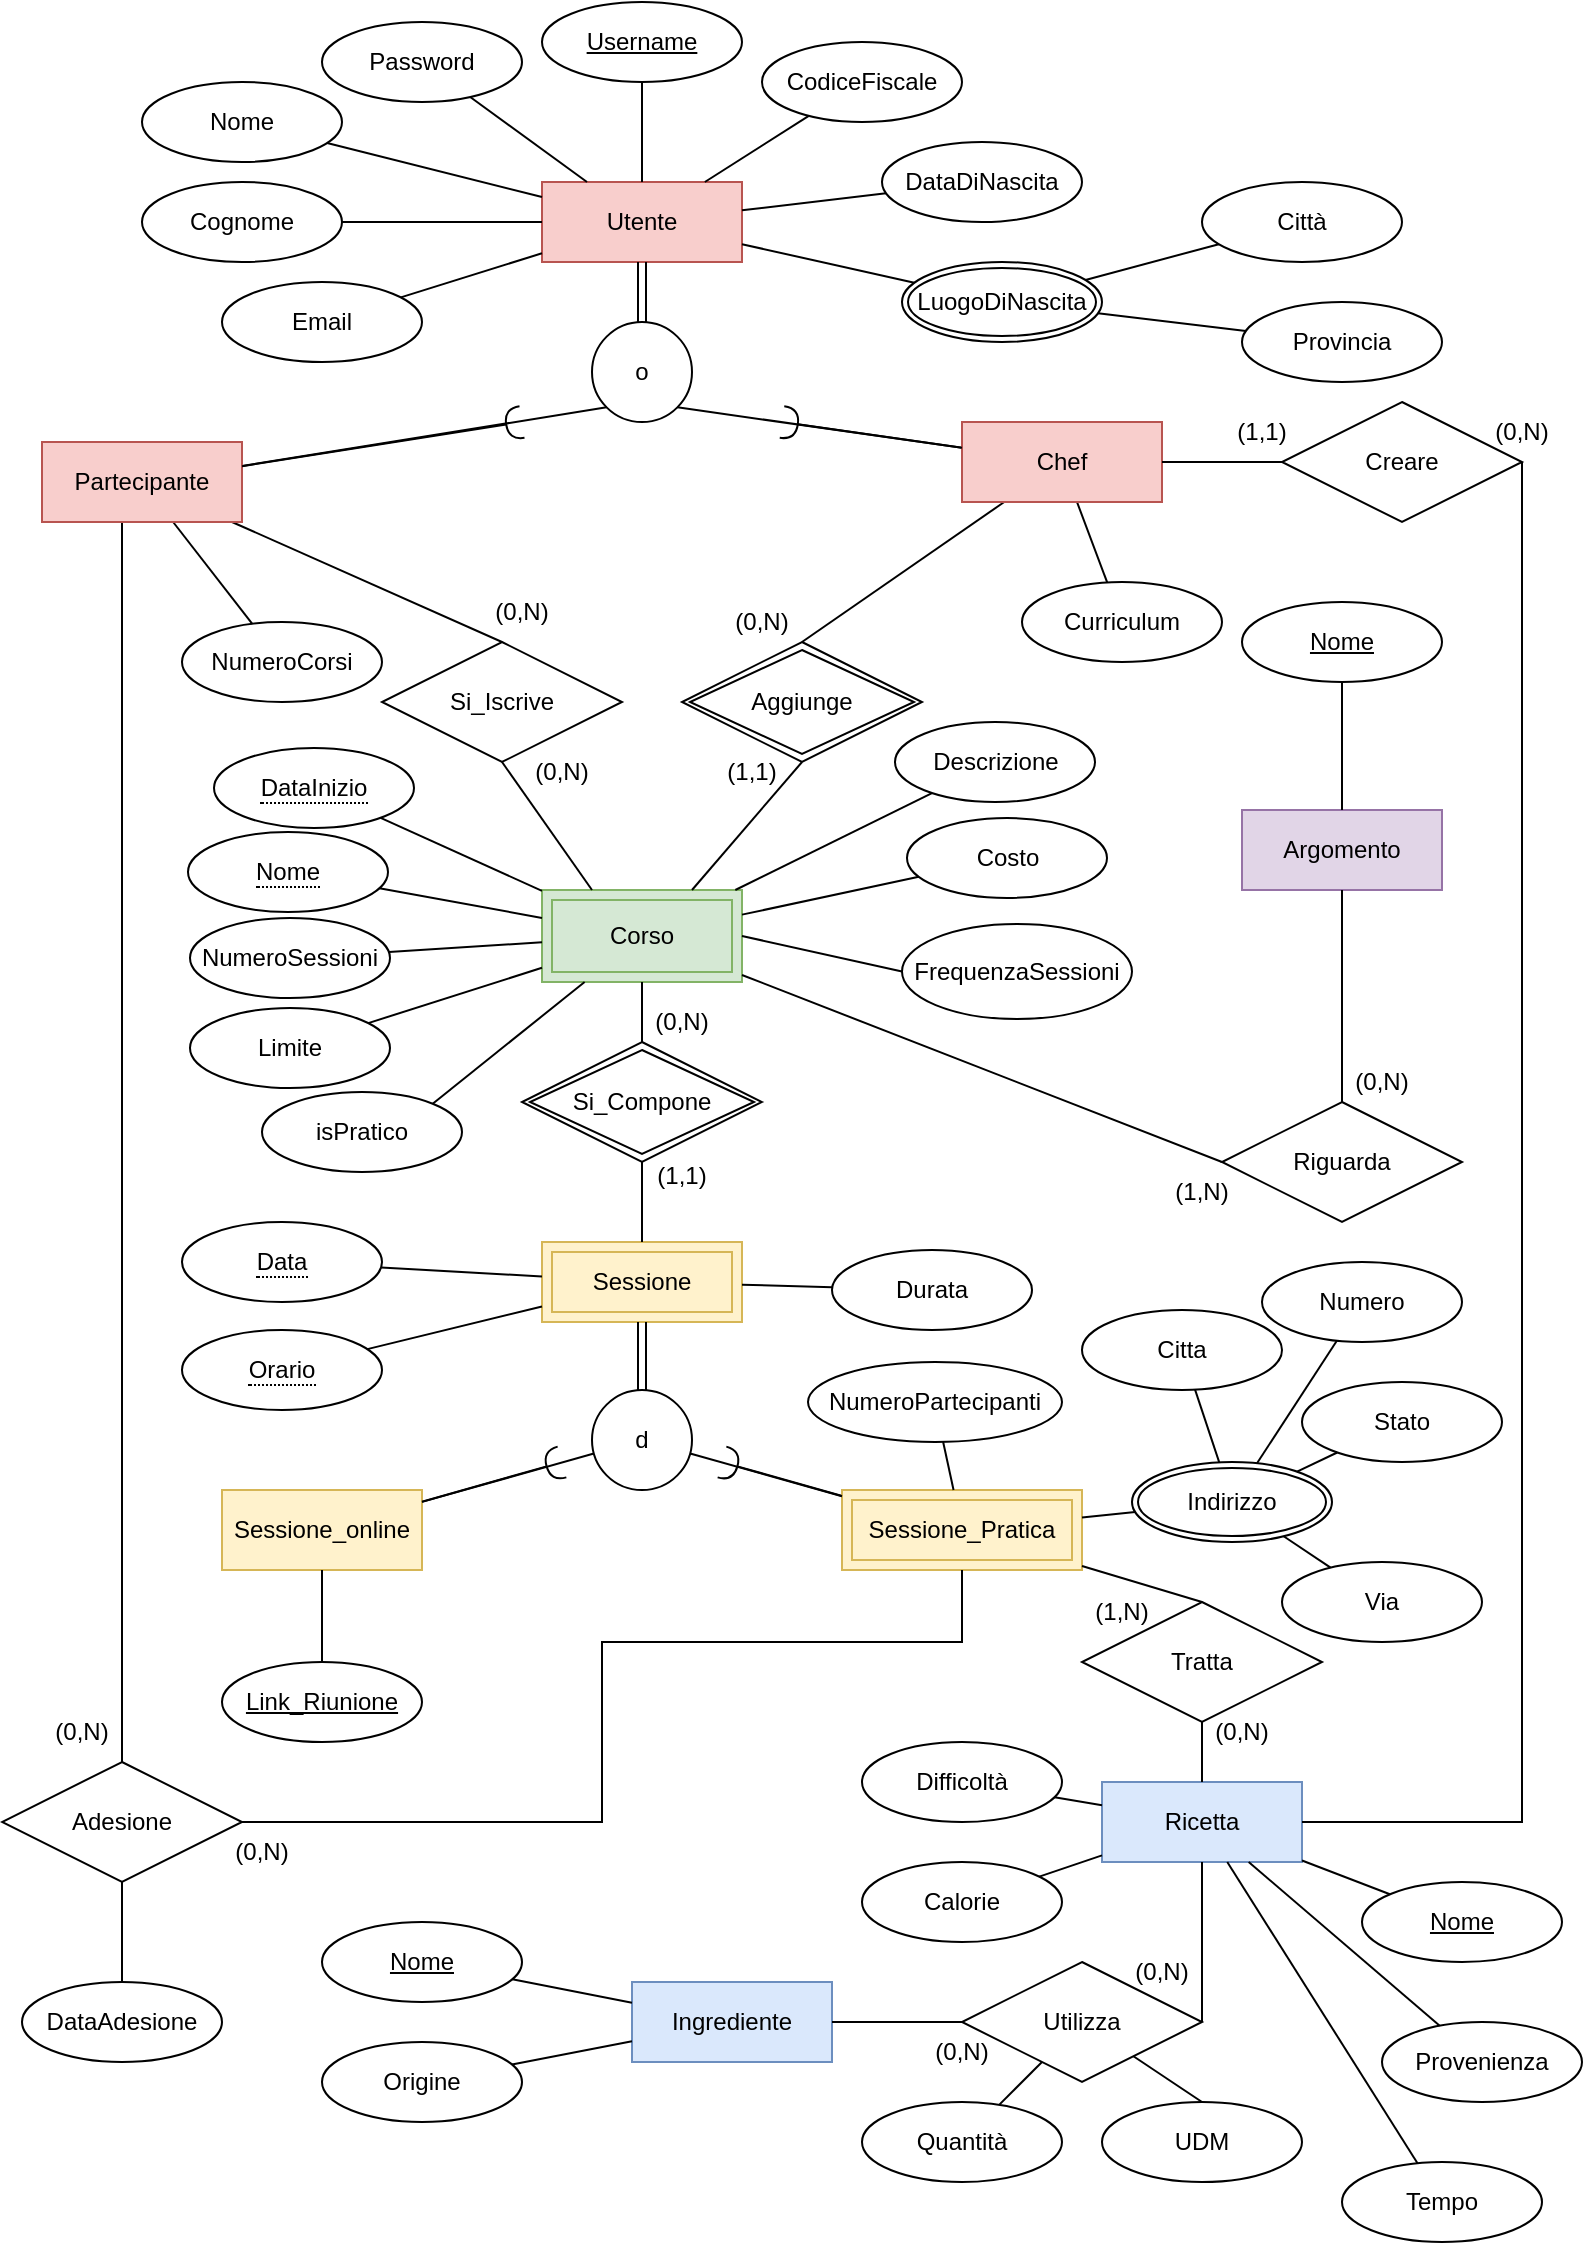 <mxfile version="26.2.15">
  <diagram name="Pagina-1" id="47h8ERNk4rjeNNSiUQYY">
    <mxGraphModel dx="1426" dy="841" grid="0" gridSize="10" guides="1" tooltips="1" connect="1" arrows="1" fold="1" page="1" pageScale="1" pageWidth="827" pageHeight="1169" math="0" shadow="0">
      <root>
        <mxCell id="0" />
        <mxCell id="1" parent="0" />
        <mxCell id="teANy-LBkcQGO_RU1gS4-1" value="Utente" style="whiteSpace=wrap;html=1;align=center;fillColor=#f8cecc;strokeColor=#b85450;" parent="1" vertex="1">
          <mxGeometry x="300" y="110" width="100" height="40" as="geometry" />
        </mxCell>
        <mxCell id="teANy-LBkcQGO_RU1gS4-3" value="Argomento" style="whiteSpace=wrap;html=1;align=center;fillColor=#e1d5e7;strokeColor=#9673a6;" parent="1" vertex="1">
          <mxGeometry x="650" y="424" width="100" height="40" as="geometry" />
        </mxCell>
        <mxCell id="teANy-LBkcQGO_RU1gS4-4" value="Nome" style="ellipse;whiteSpace=wrap;html=1;align=center;" parent="1" vertex="1">
          <mxGeometry x="100" y="60" width="100" height="40" as="geometry" />
        </mxCell>
        <mxCell id="teANy-LBkcQGO_RU1gS4-5" value="Cognome" style="ellipse;whiteSpace=wrap;html=1;align=center;" parent="1" vertex="1">
          <mxGeometry x="100" y="110" width="100" height="40" as="geometry" />
        </mxCell>
        <mxCell id="teANy-LBkcQGO_RU1gS4-8" value="Email" style="ellipse;whiteSpace=wrap;html=1;align=center;" parent="1" vertex="1">
          <mxGeometry x="140" y="160" width="100" height="40" as="geometry" />
        </mxCell>
        <mxCell id="teANy-LBkcQGO_RU1gS4-9" value="Password" style="ellipse;whiteSpace=wrap;html=1;align=center;" parent="1" vertex="1">
          <mxGeometry x="190" y="30" width="100" height="40" as="geometry" />
        </mxCell>
        <mxCell id="teANy-LBkcQGO_RU1gS4-11" value="" style="endArrow=none;html=1;rounded=0;" parent="1" source="teANy-LBkcQGO_RU1gS4-1" target="teANy-LBkcQGO_RU1gS4-9" edge="1">
          <mxGeometry relative="1" as="geometry">
            <mxPoint x="440" y="200" as="sourcePoint" />
            <mxPoint x="600" y="200" as="targetPoint" />
          </mxGeometry>
        </mxCell>
        <mxCell id="teANy-LBkcQGO_RU1gS4-12" value="" style="endArrow=none;html=1;rounded=0;" parent="1" source="teANy-LBkcQGO_RU1gS4-1" target="c11Dhqi7pwdav2Fy8amf-1" edge="1">
          <mxGeometry relative="1" as="geometry">
            <mxPoint x="510" y="160" as="sourcePoint" />
            <mxPoint x="435.904" y="67.524" as="targetPoint" />
          </mxGeometry>
        </mxCell>
        <mxCell id="teANy-LBkcQGO_RU1gS4-13" value="" style="endArrow=none;html=1;rounded=0;" parent="1" source="teANy-LBkcQGO_RU1gS4-1" target="teANy-LBkcQGO_RU1gS4-8" edge="1">
          <mxGeometry relative="1" as="geometry">
            <mxPoint x="500" y="250" as="sourcePoint" />
            <mxPoint x="660" y="250" as="targetPoint" />
          </mxGeometry>
        </mxCell>
        <mxCell id="teANy-LBkcQGO_RU1gS4-14" value="" style="endArrow=none;html=1;rounded=0;" parent="1" source="teANy-LBkcQGO_RU1gS4-4" target="teANy-LBkcQGO_RU1gS4-1" edge="1">
          <mxGeometry relative="1" as="geometry">
            <mxPoint x="360" y="200" as="sourcePoint" />
            <mxPoint x="520" y="200" as="targetPoint" />
          </mxGeometry>
        </mxCell>
        <mxCell id="teANy-LBkcQGO_RU1gS4-15" value="" style="endArrow=none;html=1;rounded=0;" parent="1" source="teANy-LBkcQGO_RU1gS4-5" target="teANy-LBkcQGO_RU1gS4-1" edge="1">
          <mxGeometry relative="1" as="geometry">
            <mxPoint x="300" y="200" as="sourcePoint" />
            <mxPoint x="460" y="200" as="targetPoint" />
          </mxGeometry>
        </mxCell>
        <mxCell id="teANy-LBkcQGO_RU1gS4-16" value="" style="endArrow=none;html=1;rounded=0;" parent="1" source="vfVHeJbnowlgTLXQ370m-6" target="teANy-LBkcQGO_RU1gS4-1" edge="1">
          <mxGeometry relative="1" as="geometry">
            <mxPoint x="480.447" y="122.668" as="sourcePoint" />
            <mxPoint x="520" y="210" as="targetPoint" />
          </mxGeometry>
        </mxCell>
        <mxCell id="teANy-LBkcQGO_RU1gS4-19" value="NumeroSessioni" style="ellipse;whiteSpace=wrap;html=1;align=center;" parent="1" vertex="1">
          <mxGeometry x="124" y="478" width="100" height="40" as="geometry" />
        </mxCell>
        <mxCell id="teANy-LBkcQGO_RU1gS4-20" value="Limite" style="ellipse;whiteSpace=wrap;html=1;align=center;" parent="1" vertex="1">
          <mxGeometry x="124" y="523" width="100" height="40" as="geometry" />
        </mxCell>
        <mxCell id="teANy-LBkcQGO_RU1gS4-21" value="Descrizione" style="ellipse;whiteSpace=wrap;html=1;align=center;" parent="1" vertex="1">
          <mxGeometry x="476.5" y="380" width="100" height="40" as="geometry" />
        </mxCell>
        <mxCell id="teANy-LBkcQGO_RU1gS4-22" value="NumeroCorsi" style="ellipse;whiteSpace=wrap;html=1;align=center;" parent="1" vertex="1">
          <mxGeometry x="120" y="330" width="100" height="40" as="geometry" />
        </mxCell>
        <mxCell id="teANy-LBkcQGO_RU1gS4-23" value="Costo" style="ellipse;whiteSpace=wrap;html=1;align=center;" parent="1" vertex="1">
          <mxGeometry x="482.5" y="428" width="100" height="40" as="geometry" />
        </mxCell>
        <mxCell id="teANy-LBkcQGO_RU1gS4-24" value="Corso" style="shape=ext;margin=3;double=1;whiteSpace=wrap;html=1;align=center;fillColor=#d5e8d4;strokeColor=#82b366;" parent="1" vertex="1">
          <mxGeometry x="300" y="464" width="100" height="46" as="geometry" />
        </mxCell>
        <mxCell id="teANy-LBkcQGO_RU1gS4-25" value="" style="endArrow=none;html=1;rounded=0;" parent="1" source="vfVHeJbnowlgTLXQ370m-21" target="teANy-LBkcQGO_RU1gS4-24" edge="1">
          <mxGeometry relative="1" as="geometry">
            <mxPoint x="208.89" y="474.191" as="sourcePoint" />
            <mxPoint x="830" y="250" as="targetPoint" />
          </mxGeometry>
        </mxCell>
        <mxCell id="teANy-LBkcQGO_RU1gS4-26" value="" style="endArrow=none;html=1;rounded=0;" parent="1" source="teANy-LBkcQGO_RU1gS4-24" target="teANy-LBkcQGO_RU1gS4-23" edge="1">
          <mxGeometry relative="1" as="geometry">
            <mxPoint x="660" y="230" as="sourcePoint" />
            <mxPoint x="820" y="230" as="targetPoint" />
          </mxGeometry>
        </mxCell>
        <mxCell id="teANy-LBkcQGO_RU1gS4-27" value="" style="endArrow=none;html=1;rounded=0;" parent="1" source="teANy-LBkcQGO_RU1gS4-24" target="teANy-LBkcQGO_RU1gS4-21" edge="1">
          <mxGeometry relative="1" as="geometry">
            <mxPoint x="710" y="250" as="sourcePoint" />
            <mxPoint x="870" y="250" as="targetPoint" />
          </mxGeometry>
        </mxCell>
        <mxCell id="teANy-LBkcQGO_RU1gS4-28" value="" style="endArrow=none;html=1;rounded=0;" parent="1" source="teANy-LBkcQGO_RU1gS4-24" target="teANy-LBkcQGO_RU1gS4-20" edge="1">
          <mxGeometry relative="1" as="geometry">
            <mxPoint x="700" y="240" as="sourcePoint" />
            <mxPoint x="860" y="240" as="targetPoint" />
          </mxGeometry>
        </mxCell>
        <mxCell id="teANy-LBkcQGO_RU1gS4-29" value="" style="endArrow=none;html=1;rounded=0;" parent="1" source="vfVHeJbnowlgTLXQ370m-22" target="teANy-LBkcQGO_RU1gS4-24" edge="1">
          <mxGeometry relative="1" as="geometry">
            <mxPoint x="224.561" y="434.453" as="sourcePoint" />
            <mxPoint x="750" y="140" as="targetPoint" />
          </mxGeometry>
        </mxCell>
        <mxCell id="teANy-LBkcQGO_RU1gS4-30" value="" style="endArrow=none;html=1;rounded=0;" parent="1" source="teANy-LBkcQGO_RU1gS4-19" target="teANy-LBkcQGO_RU1gS4-24" edge="1">
          <mxGeometry relative="1" as="geometry">
            <mxPoint x="650" y="190" as="sourcePoint" />
            <mxPoint x="810" y="190" as="targetPoint" />
          </mxGeometry>
        </mxCell>
        <mxCell id="teANy-LBkcQGO_RU1gS4-31" value="Nome" style="ellipse;whiteSpace=wrap;html=1;align=center;fontStyle=4;" parent="1" vertex="1">
          <mxGeometry x="650" y="320" width="100" height="40" as="geometry" />
        </mxCell>
        <mxCell id="teANy-LBkcQGO_RU1gS4-32" value="" style="endArrow=none;html=1;rounded=0;" parent="1" source="teANy-LBkcQGO_RU1gS4-31" target="teANy-LBkcQGO_RU1gS4-3" edge="1">
          <mxGeometry relative="1" as="geometry">
            <mxPoint x="555" y="400" as="sourcePoint" />
            <mxPoint x="715" y="400" as="targetPoint" />
          </mxGeometry>
        </mxCell>
        <mxCell id="teANy-LBkcQGO_RU1gS4-34" value="" style="endArrow=none;html=1;rounded=0;" parent="1" source="DkH-adG97EPDmuQ6V7x3-39" target="teANy-LBkcQGO_RU1gS4-22" edge="1">
          <mxGeometry relative="1" as="geometry">
            <mxPoint x="110" y="290" as="sourcePoint" />
            <mxPoint x="540" y="230" as="targetPoint" />
          </mxGeometry>
        </mxCell>
        <mxCell id="teANy-LBkcQGO_RU1gS4-36" value="Curriculum" style="ellipse;whiteSpace=wrap;html=1;align=center;" parent="1" vertex="1">
          <mxGeometry x="540" y="310" width="100" height="40" as="geometry" />
        </mxCell>
        <mxCell id="teANy-LBkcQGO_RU1gS4-37" value="" style="endArrow=none;html=1;rounded=0;" parent="1" source="DkH-adG97EPDmuQ6V7x3-40" target="teANy-LBkcQGO_RU1gS4-36" edge="1">
          <mxGeometry relative="1" as="geometry">
            <mxPoint x="460" y="210" as="sourcePoint" />
            <mxPoint x="620" y="210" as="targetPoint" />
          </mxGeometry>
        </mxCell>
        <mxCell id="teANy-LBkcQGO_RU1gS4-38" value="Sessione" style="shape=ext;margin=3;double=1;whiteSpace=wrap;html=1;align=center;fillColor=#fff2cc;strokeColor=#d6b656;" parent="1" vertex="1">
          <mxGeometry x="300" y="640" width="100" height="40" as="geometry" />
        </mxCell>
        <mxCell id="teANy-LBkcQGO_RU1gS4-41" value="Durata" style="ellipse;whiteSpace=wrap;html=1;align=center;" parent="1" vertex="1">
          <mxGeometry x="445" y="644" width="100" height="40" as="geometry" />
        </mxCell>
        <mxCell id="teANy-LBkcQGO_RU1gS4-42" value="" style="endArrow=none;html=1;rounded=0;" parent="1" source="teANy-LBkcQGO_RU1gS4-38" target="vfVHeJbnowlgTLXQ370m-38" edge="1">
          <mxGeometry relative="1" as="geometry">
            <mxPoint x="540" y="590" as="sourcePoint" />
            <mxPoint x="188.411" y="697.196" as="targetPoint" />
          </mxGeometry>
        </mxCell>
        <mxCell id="teANy-LBkcQGO_RU1gS4-43" value="" style="endArrow=none;html=1;rounded=0;" parent="1" source="teANy-LBkcQGO_RU1gS4-38" target="teANy-LBkcQGO_RU1gS4-41" edge="1">
          <mxGeometry relative="1" as="geometry">
            <mxPoint x="550" y="580" as="sourcePoint" />
            <mxPoint x="710" y="580" as="targetPoint" />
          </mxGeometry>
        </mxCell>
        <mxCell id="teANy-LBkcQGO_RU1gS4-44" value="" style="endArrow=none;html=1;rounded=0;" parent="1" source="teANy-LBkcQGO_RU1gS4-38" target="vfVHeJbnowlgTLXQ370m-37" edge="1">
          <mxGeometry relative="1" as="geometry">
            <mxPoint x="370" y="840" as="sourcePoint" />
            <mxPoint x="220" y="650" as="targetPoint" />
          </mxGeometry>
        </mxCell>
        <mxCell id="teANy-LBkcQGO_RU1gS4-45" value="Sessione_online" style="whiteSpace=wrap;html=1;align=center;fillColor=#fff2cc;strokeColor=#d6b656;" parent="1" vertex="1">
          <mxGeometry x="140" y="764" width="100" height="40" as="geometry" />
        </mxCell>
        <mxCell id="teANy-LBkcQGO_RU1gS4-46" value="Link_Riunione" style="ellipse;whiteSpace=wrap;html=1;align=center;fontStyle=4;" parent="1" vertex="1">
          <mxGeometry x="140" y="850" width="100" height="40" as="geometry" />
        </mxCell>
        <mxCell id="teANy-LBkcQGO_RU1gS4-47" value="" style="endArrow=none;html=1;rounded=0;" parent="1" source="teANy-LBkcQGO_RU1gS4-45" target="teANy-LBkcQGO_RU1gS4-46" edge="1">
          <mxGeometry relative="1" as="geometry">
            <mxPoint x="370" y="860" as="sourcePoint" />
            <mxPoint x="530" y="860" as="targetPoint" />
          </mxGeometry>
        </mxCell>
        <mxCell id="teANy-LBkcQGO_RU1gS4-48" value="Sessione_Pratica" style="shape=ext;margin=3;double=1;whiteSpace=wrap;html=1;align=center;fillColor=#fff2cc;strokeColor=#d6b656;" parent="1" vertex="1">
          <mxGeometry x="450" y="764" width="120" height="40" as="geometry" />
        </mxCell>
        <mxCell id="teANy-LBkcQGO_RU1gS4-51" value="" style="endArrow=none;html=1;rounded=0;" parent="1" source="vfVHeJbnowlgTLXQ370m-11" target="teANy-LBkcQGO_RU1gS4-48" edge="1">
          <mxGeometry relative="1" as="geometry">
            <mxPoint x="583.709" y="737.012" as="sourcePoint" />
            <mxPoint x="660" y="964" as="targetPoint" />
          </mxGeometry>
        </mxCell>
        <mxCell id="teANy-LBkcQGO_RU1gS4-52" value="" style="endArrow=none;html=1;rounded=0;" parent="1" source="teANy-LBkcQGO_RU1gS4-48" target="vfVHeJbnowlgTLXQ370m-44" edge="1">
          <mxGeometry relative="1" as="geometry">
            <mxPoint x="550" y="954" as="sourcePoint" />
            <mxPoint x="631.027" y="774.033" as="targetPoint" />
          </mxGeometry>
        </mxCell>
        <mxCell id="teANy-LBkcQGO_RU1gS4-53" value="Ricetta" style="whiteSpace=wrap;html=1;align=center;fillColor=#dae8fc;strokeColor=#6c8ebf;" parent="1" vertex="1">
          <mxGeometry x="580" y="910" width="100" height="40" as="geometry" />
        </mxCell>
        <mxCell id="teANy-LBkcQGO_RU1gS4-54" value="Provenienza" style="ellipse;whiteSpace=wrap;html=1;align=center;" parent="1" vertex="1">
          <mxGeometry x="720" y="1030" width="100" height="40" as="geometry" />
        </mxCell>
        <mxCell id="teANy-LBkcQGO_RU1gS4-55" value="Nome" style="ellipse;whiteSpace=wrap;html=1;align=center;fontStyle=4;" parent="1" vertex="1">
          <mxGeometry x="710" y="960" width="100" height="40" as="geometry" />
        </mxCell>
        <mxCell id="teANy-LBkcQGO_RU1gS4-56" value="Tempo" style="ellipse;whiteSpace=wrap;html=1;align=center;" parent="1" vertex="1">
          <mxGeometry x="700" y="1100" width="100" height="40" as="geometry" />
        </mxCell>
        <mxCell id="teANy-LBkcQGO_RU1gS4-57" value="Calorie" style="ellipse;whiteSpace=wrap;html=1;align=center;" parent="1" vertex="1">
          <mxGeometry x="460" y="950" width="100" height="40" as="geometry" />
        </mxCell>
        <mxCell id="teANy-LBkcQGO_RU1gS4-58" value="Difficoltà" style="ellipse;whiteSpace=wrap;html=1;align=center;" parent="1" vertex="1">
          <mxGeometry x="460" y="890" width="100" height="40" as="geometry" />
        </mxCell>
        <mxCell id="teANy-LBkcQGO_RU1gS4-59" value="" style="endArrow=none;html=1;rounded=0;" parent="1" source="teANy-LBkcQGO_RU1gS4-58" target="teANy-LBkcQGO_RU1gS4-53" edge="1">
          <mxGeometry relative="1" as="geometry">
            <mxPoint x="540" y="880" as="sourcePoint" />
            <mxPoint x="700" y="880" as="targetPoint" />
          </mxGeometry>
        </mxCell>
        <mxCell id="teANy-LBkcQGO_RU1gS4-60" value="" style="endArrow=none;html=1;rounded=0;" parent="1" source="teANy-LBkcQGO_RU1gS4-57" target="teANy-LBkcQGO_RU1gS4-53" edge="1">
          <mxGeometry relative="1" as="geometry">
            <mxPoint x="460" y="1030" as="sourcePoint" />
            <mxPoint x="620" y="1030" as="targetPoint" />
          </mxGeometry>
        </mxCell>
        <mxCell id="teANy-LBkcQGO_RU1gS4-61" value="" style="endArrow=none;html=1;rounded=0;" parent="1" source="teANy-LBkcQGO_RU1gS4-53" target="teANy-LBkcQGO_RU1gS4-56" edge="1">
          <mxGeometry relative="1" as="geometry">
            <mxPoint x="620" y="1060" as="sourcePoint" />
            <mxPoint x="780" y="1060" as="targetPoint" />
          </mxGeometry>
        </mxCell>
        <mxCell id="teANy-LBkcQGO_RU1gS4-62" value="" style="endArrow=none;html=1;rounded=0;" parent="1" source="teANy-LBkcQGO_RU1gS4-53" target="teANy-LBkcQGO_RU1gS4-55" edge="1">
          <mxGeometry relative="1" as="geometry">
            <mxPoint x="650" y="850" as="sourcePoint" />
            <mxPoint x="810" y="850" as="targetPoint" />
          </mxGeometry>
        </mxCell>
        <mxCell id="teANy-LBkcQGO_RU1gS4-63" value="" style="endArrow=none;html=1;rounded=0;" parent="1" source="teANy-LBkcQGO_RU1gS4-53" target="teANy-LBkcQGO_RU1gS4-54" edge="1">
          <mxGeometry relative="1" as="geometry">
            <mxPoint x="680" y="850" as="sourcePoint" />
            <mxPoint x="840" y="850" as="targetPoint" />
          </mxGeometry>
        </mxCell>
        <mxCell id="teANy-LBkcQGO_RU1gS4-64" value="Ingrediente" style="whiteSpace=wrap;html=1;align=center;fillColor=#dae8fc;strokeColor=#6c8ebf;" parent="1" vertex="1">
          <mxGeometry x="345" y="1010" width="100" height="40" as="geometry" />
        </mxCell>
        <mxCell id="teANy-LBkcQGO_RU1gS4-65" value="&lt;u&gt;Nome&lt;/u&gt;" style="ellipse;whiteSpace=wrap;html=1;align=center;" parent="1" vertex="1">
          <mxGeometry x="190" y="980" width="100" height="40" as="geometry" />
        </mxCell>
        <mxCell id="teANy-LBkcQGO_RU1gS4-66" value="Origine" style="ellipse;whiteSpace=wrap;html=1;align=center;" parent="1" vertex="1">
          <mxGeometry x="190" y="1040" width="100" height="40" as="geometry" />
        </mxCell>
        <mxCell id="teANy-LBkcQGO_RU1gS4-67" value="" style="endArrow=none;html=1;rounded=0;" parent="1" source="teANy-LBkcQGO_RU1gS4-65" target="teANy-LBkcQGO_RU1gS4-64" edge="1">
          <mxGeometry relative="1" as="geometry">
            <mxPoint x="440" y="1170" as="sourcePoint" />
            <mxPoint x="600" y="1170" as="targetPoint" />
          </mxGeometry>
        </mxCell>
        <mxCell id="teANy-LBkcQGO_RU1gS4-68" value="" style="endArrow=none;html=1;rounded=0;" parent="1" source="teANy-LBkcQGO_RU1gS4-64" target="teANy-LBkcQGO_RU1gS4-66" edge="1">
          <mxGeometry relative="1" as="geometry">
            <mxPoint x="480" y="1190" as="sourcePoint" />
            <mxPoint x="640" y="1190" as="targetPoint" />
          </mxGeometry>
        </mxCell>
        <mxCell id="teANy-LBkcQGO_RU1gS4-71" value="" style="shape=link;html=1;rounded=0;entryX=0.5;entryY=0;entryDx=0;entryDy=0;" parent="1" source="teANy-LBkcQGO_RU1gS4-1" target="teANy-LBkcQGO_RU1gS4-73" edge="1">
          <mxGeometry relative="1" as="geometry">
            <mxPoint x="370" y="220" as="sourcePoint" />
            <mxPoint x="350" y="210" as="targetPoint" />
          </mxGeometry>
        </mxCell>
        <mxCell id="teANy-LBkcQGO_RU1gS4-73" value="" style="ellipse;whiteSpace=wrap;html=1;aspect=fixed;" parent="1" vertex="1">
          <mxGeometry x="325" y="180" width="50" height="50" as="geometry" />
        </mxCell>
        <mxCell id="teANy-LBkcQGO_RU1gS4-74" value="o" style="text;html=1;align=center;verticalAlign=middle;whiteSpace=wrap;rounded=0;" parent="1" vertex="1">
          <mxGeometry x="320" y="190" width="60" height="30" as="geometry" />
        </mxCell>
        <mxCell id="MXSvAf-hUuEF9l91NdwU-1" value="" style="endArrow=none;html=1;rounded=0;entryX=0;entryY=1;entryDx=0;entryDy=0;" parent="1" source="DkH-adG97EPDmuQ6V7x3-39" target="teANy-LBkcQGO_RU1gS4-73" edge="1">
          <mxGeometry width="50" height="50" relative="1" as="geometry">
            <mxPoint x="90" y="250" as="sourcePoint" />
            <mxPoint x="500" y="210" as="targetPoint" />
          </mxGeometry>
        </mxCell>
        <mxCell id="MXSvAf-hUuEF9l91NdwU-2" value="" style="endArrow=none;html=1;rounded=0;entryX=1;entryY=1;entryDx=0;entryDy=0;" parent="1" source="DkH-adG97EPDmuQ6V7x3-40" target="teANy-LBkcQGO_RU1gS4-73" edge="1">
          <mxGeometry width="50" height="50" relative="1" as="geometry">
            <mxPoint x="510" y="250" as="sourcePoint" />
            <mxPoint x="560" y="200" as="targetPoint" />
          </mxGeometry>
        </mxCell>
        <mxCell id="MXSvAf-hUuEF9l91NdwU-3" style="edgeStyle=orthogonalEdgeStyle;rounded=0;orthogonalLoop=1;jettySize=auto;html=1;exitX=0.5;exitY=1;exitDx=0;exitDy=0;" parent="1" edge="1">
          <mxGeometry relative="1" as="geometry">
            <mxPoint x="190" y="440" as="sourcePoint" />
            <mxPoint x="190" y="440" as="targetPoint" />
          </mxGeometry>
        </mxCell>
        <mxCell id="MXSvAf-hUuEF9l91NdwU-4" value="Si_Iscrive" style="shape=rhombus;perimeter=rhombusPerimeter;whiteSpace=wrap;html=1;align=center;" parent="1" vertex="1">
          <mxGeometry x="220" y="340" width="120" height="60" as="geometry" />
        </mxCell>
        <mxCell id="DkH-adG97EPDmuQ6V7x3-2" value="" style="endArrow=none;html=1;rounded=0;exitX=0.5;exitY=0;exitDx=0;exitDy=0;" parent="1" source="vfVHeJbnowlgTLXQ370m-17" target="DkH-adG97EPDmuQ6V7x3-40" edge="1">
          <mxGeometry width="50" height="50" relative="1" as="geometry">
            <mxPoint x="620" y="220" as="sourcePoint" />
            <mxPoint x="670" y="170" as="targetPoint" />
          </mxGeometry>
        </mxCell>
        <mxCell id="DkH-adG97EPDmuQ6V7x3-3" value="" style="endArrow=none;html=1;rounded=0;exitX=0.5;exitY=0;exitDx=0;exitDy=0;" parent="1" source="MXSvAf-hUuEF9l91NdwU-4" target="DkH-adG97EPDmuQ6V7x3-39" edge="1">
          <mxGeometry width="50" height="50" relative="1" as="geometry">
            <mxPoint x="640" y="170" as="sourcePoint" />
            <mxPoint x="140" y="288.421" as="targetPoint" />
          </mxGeometry>
        </mxCell>
        <mxCell id="DkH-adG97EPDmuQ6V7x3-4" value="" style="endArrow=none;html=1;rounded=0;exitX=0.25;exitY=0;exitDx=0;exitDy=0;entryX=0.5;entryY=1;entryDx=0;entryDy=0;" parent="1" source="teANy-LBkcQGO_RU1gS4-24" target="MXSvAf-hUuEF9l91NdwU-4" edge="1">
          <mxGeometry width="50" height="50" relative="1" as="geometry">
            <mxPoint x="720" y="190" as="sourcePoint" />
            <mxPoint x="770" y="140" as="targetPoint" />
          </mxGeometry>
        </mxCell>
        <mxCell id="DkH-adG97EPDmuQ6V7x3-5" value="" style="endArrow=none;html=1;rounded=0;exitX=0.75;exitY=0;exitDx=0;exitDy=0;entryX=0.5;entryY=1;entryDx=0;entryDy=0;" parent="1" source="teANy-LBkcQGO_RU1gS4-24" target="vfVHeJbnowlgTLXQ370m-17" edge="1">
          <mxGeometry width="50" height="50" relative="1" as="geometry">
            <mxPoint x="610" y="210" as="sourcePoint" />
            <mxPoint x="420" y="400" as="targetPoint" />
          </mxGeometry>
        </mxCell>
        <mxCell id="DkH-adG97EPDmuQ6V7x3-6" value="" style="endArrow=none;html=1;rounded=0;entryX=0;entryY=0.5;entryDx=0;entryDy=0;" parent="1" source="teANy-LBkcQGO_RU1gS4-24" target="DkH-adG97EPDmuQ6V7x3-7" edge="1">
          <mxGeometry width="50" height="50" relative="1" as="geometry">
            <mxPoint x="790" y="190" as="sourcePoint" />
            <mxPoint x="840" y="140" as="targetPoint" />
          </mxGeometry>
        </mxCell>
        <mxCell id="DkH-adG97EPDmuQ6V7x3-7" value="Riguarda" style="shape=rhombus;perimeter=rhombusPerimeter;whiteSpace=wrap;html=1;align=center;" parent="1" vertex="1">
          <mxGeometry x="640" y="570" width="120" height="60" as="geometry" />
        </mxCell>
        <mxCell id="DkH-adG97EPDmuQ6V7x3-8" value="" style="endArrow=none;html=1;rounded=0;exitX=0.5;exitY=0;exitDx=0;exitDy=0;" parent="1" source="DkH-adG97EPDmuQ6V7x3-7" target="teANy-LBkcQGO_RU1gS4-3" edge="1">
          <mxGeometry width="50" height="50" relative="1" as="geometry">
            <mxPoint x="860" y="180" as="sourcePoint" />
            <mxPoint x="910" y="130" as="targetPoint" />
          </mxGeometry>
        </mxCell>
        <mxCell id="DkH-adG97EPDmuQ6V7x3-10" value="" style="shape=link;html=1;rounded=0;entryX=0.5;entryY=0;entryDx=0;entryDy=0;" parent="1" source="teANy-LBkcQGO_RU1gS4-38" target="DkH-adG97EPDmuQ6V7x3-11" edge="1">
          <mxGeometry relative="1" as="geometry">
            <mxPoint x="360" y="680" as="sourcePoint" />
            <mxPoint x="360" y="740" as="targetPoint" />
          </mxGeometry>
        </mxCell>
        <mxCell id="DkH-adG97EPDmuQ6V7x3-11" value="" style="ellipse;whiteSpace=wrap;html=1;aspect=fixed;" parent="1" vertex="1">
          <mxGeometry x="325" y="714" width="50" height="50" as="geometry" />
        </mxCell>
        <mxCell id="DkH-adG97EPDmuQ6V7x3-12" value="d" style="text;html=1;align=center;verticalAlign=middle;whiteSpace=wrap;rounded=0;" parent="1" vertex="1">
          <mxGeometry x="320" y="724" width="60" height="30" as="geometry" />
        </mxCell>
        <mxCell id="DkH-adG97EPDmuQ6V7x3-13" value="" style="endArrow=none;html=1;rounded=0;" parent="1" source="teANy-LBkcQGO_RU1gS4-45" target="DkH-adG97EPDmuQ6V7x3-11" edge="1">
          <mxGeometry width="50" height="50" relative="1" as="geometry">
            <mxPoint x="230" y="760" as="sourcePoint" />
            <mxPoint x="510" y="740" as="targetPoint" />
          </mxGeometry>
        </mxCell>
        <mxCell id="DkH-adG97EPDmuQ6V7x3-14" value="" style="endArrow=none;html=1;rounded=0;" parent="1" source="teANy-LBkcQGO_RU1gS4-48" target="DkH-adG97EPDmuQ6V7x3-11" edge="1">
          <mxGeometry width="50" height="50" relative="1" as="geometry">
            <mxPoint x="490" y="760" as="sourcePoint" />
            <mxPoint x="570" y="730" as="targetPoint" />
          </mxGeometry>
        </mxCell>
        <mxCell id="DkH-adG97EPDmuQ6V7x3-16" value="Tratta" style="shape=rhombus;perimeter=rhombusPerimeter;whiteSpace=wrap;html=1;align=center;" parent="1" vertex="1">
          <mxGeometry x="570" y="820" width="120" height="60" as="geometry" />
        </mxCell>
        <mxCell id="DkH-adG97EPDmuQ6V7x3-17" value="" style="endArrow=none;html=1;rounded=0;exitX=0.5;exitY=0;exitDx=0;exitDy=0;" parent="1" source="DkH-adG97EPDmuQ6V7x3-16" target="teANy-LBkcQGO_RU1gS4-48" edge="1">
          <mxGeometry width="50" height="50" relative="1" as="geometry">
            <mxPoint x="420" y="880" as="sourcePoint" />
            <mxPoint x="585.556" y="804" as="targetPoint" />
          </mxGeometry>
        </mxCell>
        <mxCell id="DkH-adG97EPDmuQ6V7x3-18" value="" style="endArrow=none;html=1;rounded=0;entryX=0.5;entryY=1;entryDx=0;entryDy=0;" parent="1" source="teANy-LBkcQGO_RU1gS4-53" target="DkH-adG97EPDmuQ6V7x3-16" edge="1">
          <mxGeometry width="50" height="50" relative="1" as="geometry">
            <mxPoint x="290" y="960" as="sourcePoint" />
            <mxPoint x="340" y="910" as="targetPoint" />
          </mxGeometry>
        </mxCell>
        <mxCell id="DkH-adG97EPDmuQ6V7x3-19" value="" style="endArrow=none;html=1;rounded=0;entryX=0;entryY=0.5;entryDx=0;entryDy=0;" parent="1" source="teANy-LBkcQGO_RU1gS4-64" target="DkH-adG97EPDmuQ6V7x3-20" edge="1">
          <mxGeometry width="50" height="50" relative="1" as="geometry">
            <mxPoint x="520" y="1060" as="sourcePoint" />
            <mxPoint x="550" y="1030" as="targetPoint" />
          </mxGeometry>
        </mxCell>
        <mxCell id="DkH-adG97EPDmuQ6V7x3-20" value="Utilizza" style="shape=rhombus;perimeter=rhombusPerimeter;whiteSpace=wrap;html=1;align=center;" parent="1" vertex="1">
          <mxGeometry x="510" y="1000" width="120" height="60" as="geometry" />
        </mxCell>
        <mxCell id="DkH-adG97EPDmuQ6V7x3-21" value="" style="endArrow=none;html=1;rounded=0;" parent="1" source="DkH-adG97EPDmuQ6V7x3-22" target="DkH-adG97EPDmuQ6V7x3-20" edge="1">
          <mxGeometry width="50" height="50" relative="1" as="geometry">
            <mxPoint x="600" y="1150" as="sourcePoint" />
            <mxPoint x="650" y="1100" as="targetPoint" />
          </mxGeometry>
        </mxCell>
        <mxCell id="DkH-adG97EPDmuQ6V7x3-22" value="Quantità" style="ellipse;whiteSpace=wrap;html=1;align=center;" parent="1" vertex="1">
          <mxGeometry x="460" y="1070" width="100" height="40" as="geometry" />
        </mxCell>
        <mxCell id="DkH-adG97EPDmuQ6V7x3-23" value="" style="endArrow=none;html=1;rounded=0;exitX=1;exitY=0.5;exitDx=0;exitDy=0;" parent="1" source="DkH-adG97EPDmuQ6V7x3-20" target="teANy-LBkcQGO_RU1gS4-53" edge="1">
          <mxGeometry width="50" height="50" relative="1" as="geometry">
            <mxPoint x="230" y="990" as="sourcePoint" />
            <mxPoint x="280" y="940" as="targetPoint" />
          </mxGeometry>
        </mxCell>
        <mxCell id="DkH-adG97EPDmuQ6V7x3-24" value="" style="endArrow=none;html=1;rounded=0;" parent="1" source="teANy-LBkcQGO_RU1gS4-48" target="DkH-adG97EPDmuQ6V7x3-25" edge="1">
          <mxGeometry width="50" height="50" relative="1" as="geometry">
            <mxPoint x="40" y="430" as="sourcePoint" />
            <mxPoint x="150" y="980" as="targetPoint" />
            <Array as="points">
              <mxPoint x="510" y="840" />
              <mxPoint x="330" y="840" />
              <mxPoint x="330" y="930" />
            </Array>
          </mxGeometry>
        </mxCell>
        <mxCell id="DkH-adG97EPDmuQ6V7x3-25" value="Adesione" style="shape=rhombus;perimeter=rhombusPerimeter;whiteSpace=wrap;html=1;align=center;" parent="1" vertex="1">
          <mxGeometry x="30" y="900" width="120" height="60" as="geometry" />
        </mxCell>
        <mxCell id="DkH-adG97EPDmuQ6V7x3-26" value="" style="endArrow=none;html=1;rounded=0;" parent="1" source="DkH-adG97EPDmuQ6V7x3-25" edge="1">
          <mxGeometry width="50" height="50" relative="1" as="geometry">
            <mxPoint x="470" y="640" as="sourcePoint" />
            <mxPoint x="90" y="280" as="targetPoint" />
          </mxGeometry>
        </mxCell>
        <mxCell id="DkH-adG97EPDmuQ6V7x3-27" value="" style="endArrow=none;html=1;rounded=0;exitX=0.5;exitY=0;exitDx=0;exitDy=0;" parent="1" source="DkH-adG97EPDmuQ6V7x3-28" target="DkH-adG97EPDmuQ6V7x3-25" edge="1">
          <mxGeometry width="50" height="50" relative="1" as="geometry">
            <mxPoint x="80" y="1010" as="sourcePoint" />
            <mxPoint x="170" y="990" as="targetPoint" />
          </mxGeometry>
        </mxCell>
        <mxCell id="DkH-adG97EPDmuQ6V7x3-28" value="DataAdesione" style="ellipse;whiteSpace=wrap;html=1;align=center;" parent="1" vertex="1">
          <mxGeometry x="40" y="1010" width="100" height="40" as="geometry" />
        </mxCell>
        <mxCell id="DkH-adG97EPDmuQ6V7x3-39" value="Partecipante" style="whiteSpace=wrap;html=1;align=center;fillColor=#f8cecc;strokeColor=#b85450;" parent="1" vertex="1">
          <mxGeometry x="50" y="240" width="100" height="40" as="geometry" />
        </mxCell>
        <mxCell id="DkH-adG97EPDmuQ6V7x3-40" value="Chef" style="whiteSpace=wrap;html=1;align=center;fillColor=#f8cecc;strokeColor=#b85450;" parent="1" vertex="1">
          <mxGeometry x="510" y="230" width="100" height="40" as="geometry" />
        </mxCell>
        <mxCell id="vfVHeJbnowlgTLXQ370m-1" value="" style="rounded=0;orthogonalLoop=1;jettySize=auto;html=1;endArrow=halfCircle;endFill=0;endSize=6;strokeWidth=1;sketch=0;fontSize=12;curved=1;entryX=0.311;entryY=0.889;entryDx=0;entryDy=0;entryPerimeter=0;exitX=-0.003;exitY=0.072;exitDx=0;exitDy=0;exitPerimeter=0;" parent="1" source="teANy-LBkcQGO_RU1gS4-48" edge="1">
          <mxGeometry relative="1" as="geometry">
            <mxPoint x="450" y="769.5" as="sourcePoint" />
            <mxPoint x="390" y="750" as="targetPoint" />
          </mxGeometry>
        </mxCell>
        <mxCell id="vfVHeJbnowlgTLXQ370m-2" value="" style="ellipse;whiteSpace=wrap;html=1;align=center;aspect=fixed;fillColor=none;strokeColor=none;resizable=0;perimeter=centerPerimeter;rotatable=0;allowArrows=0;points=[];outlineConnect=1;" parent="1" vertex="1">
          <mxGeometry x="385" y="740" width="10" height="10" as="geometry" />
        </mxCell>
        <mxCell id="vfVHeJbnowlgTLXQ370m-3" value="" style="rounded=0;orthogonalLoop=1;jettySize=auto;html=1;endArrow=halfCircle;endFill=0;endSize=6;strokeWidth=1;sketch=0;fontSize=12;curved=1;" parent="1" source="teANy-LBkcQGO_RU1gS4-45" edge="1">
          <mxGeometry relative="1" as="geometry">
            <mxPoint x="660" y="680" as="sourcePoint" />
            <mxPoint x="310" y="750" as="targetPoint" />
          </mxGeometry>
        </mxCell>
        <mxCell id="vfVHeJbnowlgTLXQ370m-4" value="" style="rounded=0;orthogonalLoop=1;jettySize=auto;html=1;endArrow=halfCircle;endFill=0;endSize=6;strokeWidth=1;sketch=0;fontSize=12;curved=1;" parent="1" source="DkH-adG97EPDmuQ6V7x3-39" edge="1">
          <mxGeometry relative="1" as="geometry">
            <mxPoint x="320" y="250" as="sourcePoint" />
            <mxPoint x="290" y="230" as="targetPoint" />
          </mxGeometry>
        </mxCell>
        <mxCell id="vfVHeJbnowlgTLXQ370m-5" value="" style="rounded=0;orthogonalLoop=1;jettySize=auto;html=1;endArrow=halfCircle;endFill=0;endSize=6;strokeWidth=1;sketch=0;fontSize=12;curved=1;" parent="1" source="DkH-adG97EPDmuQ6V7x3-40" edge="1">
          <mxGeometry relative="1" as="geometry">
            <mxPoint x="340" y="270" as="sourcePoint" />
            <mxPoint x="420" y="230" as="targetPoint" />
          </mxGeometry>
        </mxCell>
        <mxCell id="vfVHeJbnowlgTLXQ370m-6" value="LuogoDiNascita" style="ellipse;shape=doubleEllipse;margin=3;whiteSpace=wrap;html=1;align=center;" parent="1" vertex="1">
          <mxGeometry x="480" y="150" width="100" height="40" as="geometry" />
        </mxCell>
        <mxCell id="vfVHeJbnowlgTLXQ370m-7" value="" style="endArrow=none;html=1;rounded=0;" parent="1" source="vfVHeJbnowlgTLXQ370m-6" target="vfVHeJbnowlgTLXQ370m-8" edge="1">
          <mxGeometry width="50" height="50" relative="1" as="geometry">
            <mxPoint x="650" y="140" as="sourcePoint" />
            <mxPoint x="700" y="90" as="targetPoint" />
          </mxGeometry>
        </mxCell>
        <mxCell id="vfVHeJbnowlgTLXQ370m-8" value="Città" style="ellipse;whiteSpace=wrap;html=1;align=center;" parent="1" vertex="1">
          <mxGeometry x="630" y="110" width="100" height="40" as="geometry" />
        </mxCell>
        <mxCell id="vfVHeJbnowlgTLXQ370m-9" value="Provincia" style="ellipse;whiteSpace=wrap;html=1;align=center;" parent="1" vertex="1">
          <mxGeometry x="650" y="170" width="100" height="40" as="geometry" />
        </mxCell>
        <mxCell id="vfVHeJbnowlgTLXQ370m-10" value="" style="endArrow=none;html=1;rounded=0;" parent="1" source="vfVHeJbnowlgTLXQ370m-9" target="vfVHeJbnowlgTLXQ370m-6" edge="1">
          <mxGeometry width="50" height="50" relative="1" as="geometry">
            <mxPoint x="550" y="180" as="sourcePoint" />
            <mxPoint x="600" y="130" as="targetPoint" />
          </mxGeometry>
        </mxCell>
        <mxCell id="vfVHeJbnowlgTLXQ370m-11" value="NumeroPartecipanti" style="ellipse;whiteSpace=wrap;html=1;align=center;" parent="1" vertex="1">
          <mxGeometry x="433" y="700" width="127" height="40" as="geometry" />
        </mxCell>
        <mxCell id="vfVHeJbnowlgTLXQ370m-13" value="" style="endArrow=none;html=1;rounded=0;exitX=0.5;exitY=0;exitDx=0;exitDy=0;" parent="1" source="vfVHeJbnowlgTLXQ370m-36" target="teANy-LBkcQGO_RU1gS4-24" edge="1">
          <mxGeometry width="50" height="50" relative="1" as="geometry">
            <mxPoint x="360" y="545" as="sourcePoint" />
            <mxPoint x="600" y="560" as="targetPoint" />
          </mxGeometry>
        </mxCell>
        <mxCell id="vfVHeJbnowlgTLXQ370m-14" value="" style="endArrow=none;html=1;rounded=0;entryX=0.5;entryY=1;entryDx=0;entryDy=0;" parent="1" source="teANy-LBkcQGO_RU1gS4-38" target="vfVHeJbnowlgTLXQ370m-36" edge="1">
          <mxGeometry width="50" height="50" relative="1" as="geometry">
            <mxPoint x="500" y="600" as="sourcePoint" />
            <mxPoint x="360" y="605" as="targetPoint" />
          </mxGeometry>
        </mxCell>
        <mxCell id="vfVHeJbnowlgTLXQ370m-15" value="(0,N)" style="text;html=1;align=center;verticalAlign=middle;whiteSpace=wrap;rounded=0;" parent="1" vertex="1">
          <mxGeometry x="260" y="310" width="60" height="30" as="geometry" />
        </mxCell>
        <mxCell id="vfVHeJbnowlgTLXQ370m-16" value="(0,N)" style="text;html=1;align=center;verticalAlign=middle;whiteSpace=wrap;rounded=0;" parent="1" vertex="1">
          <mxGeometry x="280" y="390" width="60" height="30" as="geometry" />
        </mxCell>
        <mxCell id="vfVHeJbnowlgTLXQ370m-17" value="Aggiunge" style="shape=rhombus;double=1;perimeter=rhombusPerimeter;whiteSpace=wrap;html=1;align=center;" parent="1" vertex="1">
          <mxGeometry x="370" y="340" width="120" height="60" as="geometry" />
        </mxCell>
        <mxCell id="vfVHeJbnowlgTLXQ370m-21" value="&lt;span style=&quot;border-bottom: 1px dotted&quot;&gt;Nome&lt;/span&gt;" style="ellipse;whiteSpace=wrap;html=1;align=center;" parent="1" vertex="1">
          <mxGeometry x="123" y="435" width="100" height="40" as="geometry" />
        </mxCell>
        <mxCell id="vfVHeJbnowlgTLXQ370m-22" value="&lt;span style=&quot;border-bottom: 1px dotted&quot;&gt;DataInizio&lt;/span&gt;" style="ellipse;whiteSpace=wrap;html=1;align=center;" parent="1" vertex="1">
          <mxGeometry x="136" y="393" width="100" height="40" as="geometry" />
        </mxCell>
        <mxCell id="vfVHeJbnowlgTLXQ370m-24" value="(1,1)" style="text;html=1;align=center;verticalAlign=middle;whiteSpace=wrap;rounded=0;" parent="1" vertex="1">
          <mxGeometry x="375" y="390" width="60" height="30" as="geometry" />
        </mxCell>
        <mxCell id="vfVHeJbnowlgTLXQ370m-25" value="(0,N)" style="text;html=1;align=center;verticalAlign=middle;whiteSpace=wrap;rounded=0;" parent="1" vertex="1">
          <mxGeometry x="380" y="315" width="60" height="30" as="geometry" />
        </mxCell>
        <mxCell id="vfVHeJbnowlgTLXQ370m-26" value="(1,N)" style="text;html=1;align=center;verticalAlign=middle;whiteSpace=wrap;rounded=0;" parent="1" vertex="1">
          <mxGeometry x="600" y="600" width="60" height="30" as="geometry" />
        </mxCell>
        <mxCell id="vfVHeJbnowlgTLXQ370m-27" value="(0,N)" style="text;html=1;align=center;verticalAlign=middle;whiteSpace=wrap;rounded=0;" parent="1" vertex="1">
          <mxGeometry x="690" y="545" width="60" height="30" as="geometry" />
        </mxCell>
        <mxCell id="vfVHeJbnowlgTLXQ370m-28" value="(0,N)" style="text;html=1;align=center;verticalAlign=middle;whiteSpace=wrap;rounded=0;" parent="1" vertex="1">
          <mxGeometry x="40" y="870" width="60" height="30" as="geometry" />
        </mxCell>
        <mxCell id="vfVHeJbnowlgTLXQ370m-29" value="(0,N)" style="text;html=1;align=center;verticalAlign=middle;whiteSpace=wrap;rounded=0;" parent="1" vertex="1">
          <mxGeometry x="130" y="930" width="60" height="30" as="geometry" />
        </mxCell>
        <mxCell id="vfVHeJbnowlgTLXQ370m-30" value="(0,N)" style="text;html=1;align=center;verticalAlign=middle;whiteSpace=wrap;rounded=0;" parent="1" vertex="1">
          <mxGeometry x="480" y="1030" width="60" height="30" as="geometry" />
        </mxCell>
        <mxCell id="vfVHeJbnowlgTLXQ370m-31" value="(0,N)" style="text;html=1;align=center;verticalAlign=middle;whiteSpace=wrap;rounded=0;" parent="1" vertex="1">
          <mxGeometry x="580" y="990" width="60" height="30" as="geometry" />
        </mxCell>
        <mxCell id="vfVHeJbnowlgTLXQ370m-32" value="(1,N)" style="text;html=1;align=center;verticalAlign=middle;whiteSpace=wrap;rounded=0;" parent="1" vertex="1">
          <mxGeometry x="560" y="810" width="60" height="30" as="geometry" />
        </mxCell>
        <mxCell id="vfVHeJbnowlgTLXQ370m-33" value="(0,N)" style="text;html=1;align=center;verticalAlign=middle;whiteSpace=wrap;rounded=0;" parent="1" vertex="1">
          <mxGeometry x="620" y="870" width="60" height="30" as="geometry" />
        </mxCell>
        <mxCell id="vfVHeJbnowlgTLXQ370m-34" value="(1,1)" style="text;html=1;align=center;verticalAlign=middle;whiteSpace=wrap;rounded=0;" parent="1" vertex="1">
          <mxGeometry x="340" y="592" width="60" height="30" as="geometry" />
        </mxCell>
        <mxCell id="vfVHeJbnowlgTLXQ370m-35" value="(0,N)" style="text;html=1;align=center;verticalAlign=middle;whiteSpace=wrap;rounded=0;" parent="1" vertex="1">
          <mxGeometry x="340" y="515" width="60" height="30" as="geometry" />
        </mxCell>
        <mxCell id="vfVHeJbnowlgTLXQ370m-36" value="Si_Compone" style="shape=rhombus;double=1;perimeter=rhombusPerimeter;whiteSpace=wrap;html=1;align=center;" parent="1" vertex="1">
          <mxGeometry x="290" y="540" width="120" height="60" as="geometry" />
        </mxCell>
        <mxCell id="vfVHeJbnowlgTLXQ370m-37" value="&lt;span style=&quot;border-bottom: 1px dotted&quot;&gt;Data&lt;/span&gt;" style="ellipse;whiteSpace=wrap;html=1;align=center;" parent="1" vertex="1">
          <mxGeometry x="120" y="630" width="100" height="40" as="geometry" />
        </mxCell>
        <mxCell id="vfVHeJbnowlgTLXQ370m-38" value="&lt;span style=&quot;border-bottom: 1px dotted&quot;&gt;Orario&lt;/span&gt;" style="ellipse;whiteSpace=wrap;html=1;align=center;" parent="1" vertex="1">
          <mxGeometry x="120" y="684" width="100" height="40" as="geometry" />
        </mxCell>
        <mxCell id="vfVHeJbnowlgTLXQ370m-40" value="DataDiNascita" style="ellipse;whiteSpace=wrap;html=1;align=center;" parent="1" vertex="1">
          <mxGeometry x="470" y="90" width="100" height="40" as="geometry" />
        </mxCell>
        <mxCell id="vfVHeJbnowlgTLXQ370m-41" value="&lt;u&gt;Username&lt;/u&gt;" style="ellipse;whiteSpace=wrap;html=1;align=center;" parent="1" vertex="1">
          <mxGeometry x="300" y="20" width="100" height="40" as="geometry" />
        </mxCell>
        <mxCell id="vfVHeJbnowlgTLXQ370m-42" value="" style="endArrow=none;html=1;rounded=0;" parent="1" source="teANy-LBkcQGO_RU1gS4-1" target="vfVHeJbnowlgTLXQ370m-41" edge="1">
          <mxGeometry width="50" height="50" relative="1" as="geometry">
            <mxPoint x="580" y="80" as="sourcePoint" />
            <mxPoint x="630" y="30" as="targetPoint" />
          </mxGeometry>
        </mxCell>
        <mxCell id="vfVHeJbnowlgTLXQ370m-43" value="" style="endArrow=none;html=1;rounded=0;" parent="1" source="teANy-LBkcQGO_RU1gS4-1" target="vfVHeJbnowlgTLXQ370m-40" edge="1">
          <mxGeometry width="50" height="50" relative="1" as="geometry">
            <mxPoint x="610" y="90" as="sourcePoint" />
            <mxPoint x="660" y="40" as="targetPoint" />
          </mxGeometry>
        </mxCell>
        <mxCell id="vfVHeJbnowlgTLXQ370m-44" value="Indirizzo" style="ellipse;shape=doubleEllipse;margin=3;whiteSpace=wrap;html=1;align=center;" parent="1" vertex="1">
          <mxGeometry x="595" y="750" width="100" height="40" as="geometry" />
        </mxCell>
        <mxCell id="vfVHeJbnowlgTLXQ370m-45" value="Numero" style="ellipse;whiteSpace=wrap;html=1;align=center;" parent="1" vertex="1">
          <mxGeometry x="660" y="650" width="100" height="40" as="geometry" />
        </mxCell>
        <mxCell id="vfVHeJbnowlgTLXQ370m-46" value="Via" style="ellipse;whiteSpace=wrap;html=1;align=center;" parent="1" vertex="1">
          <mxGeometry x="670" y="800" width="100" height="40" as="geometry" />
        </mxCell>
        <mxCell id="vfVHeJbnowlgTLXQ370m-47" value="Citta" style="ellipse;whiteSpace=wrap;html=1;align=center;" parent="1" vertex="1">
          <mxGeometry x="570" y="674" width="100" height="40" as="geometry" />
        </mxCell>
        <mxCell id="vfVHeJbnowlgTLXQ370m-48" value="Stato" style="ellipse;whiteSpace=wrap;html=1;align=center;" parent="1" vertex="1">
          <mxGeometry x="680" y="710" width="100" height="40" as="geometry" />
        </mxCell>
        <mxCell id="vfVHeJbnowlgTLXQ370m-49" value="" style="endArrow=none;html=1;rounded=0;" parent="1" source="vfVHeJbnowlgTLXQ370m-44" target="vfVHeJbnowlgTLXQ370m-47" edge="1">
          <mxGeometry width="50" height="50" relative="1" as="geometry">
            <mxPoint x="680" y="620" as="sourcePoint" />
            <mxPoint x="730" y="570" as="targetPoint" />
          </mxGeometry>
        </mxCell>
        <mxCell id="vfVHeJbnowlgTLXQ370m-50" value="" style="endArrow=none;html=1;rounded=0;" parent="1" source="vfVHeJbnowlgTLXQ370m-44" target="vfVHeJbnowlgTLXQ370m-45" edge="1">
          <mxGeometry width="50" height="50" relative="1" as="geometry">
            <mxPoint x="670" y="630" as="sourcePoint" />
            <mxPoint x="720" y="580" as="targetPoint" />
          </mxGeometry>
        </mxCell>
        <mxCell id="vfVHeJbnowlgTLXQ370m-51" value="" style="endArrow=none;html=1;rounded=0;" parent="1" source="vfVHeJbnowlgTLXQ370m-44" target="vfVHeJbnowlgTLXQ370m-48" edge="1">
          <mxGeometry width="50" height="50" relative="1" as="geometry">
            <mxPoint x="700" y="610" as="sourcePoint" />
            <mxPoint x="750" y="560" as="targetPoint" />
          </mxGeometry>
        </mxCell>
        <mxCell id="vfVHeJbnowlgTLXQ370m-52" value="" style="endArrow=none;html=1;rounded=0;" parent="1" source="vfVHeJbnowlgTLXQ370m-44" target="vfVHeJbnowlgTLXQ370m-46" edge="1">
          <mxGeometry width="50" height="50" relative="1" as="geometry">
            <mxPoint x="670" y="620" as="sourcePoint" />
            <mxPoint x="720" y="570" as="targetPoint" />
          </mxGeometry>
        </mxCell>
        <mxCell id="c11Dhqi7pwdav2Fy8amf-1" value="CodiceFiscale" style="ellipse;whiteSpace=wrap;html=1;align=center;" parent="1" vertex="1">
          <mxGeometry x="410" y="40" width="100" height="40" as="geometry" />
        </mxCell>
        <mxCell id="YZXVqQqPVDT-e2N_jmq--1" value="FrequenzaSessioni" style="ellipse;whiteSpace=wrap;html=1;align=center;" parent="1" vertex="1">
          <mxGeometry x="480" y="481" width="115" height="47.5" as="geometry" />
        </mxCell>
        <mxCell id="YZXVqQqPVDT-e2N_jmq--2" value="" style="endArrow=none;html=1;rounded=0;entryX=0;entryY=0.5;entryDx=0;entryDy=0;exitX=1;exitY=0.5;exitDx=0;exitDy=0;" parent="1" source="teANy-LBkcQGO_RU1gS4-24" target="YZXVqQqPVDT-e2N_jmq--1" edge="1">
          <mxGeometry width="50" height="50" relative="1" as="geometry">
            <mxPoint x="430" y="610" as="sourcePoint" />
            <mxPoint x="480" y="560" as="targetPoint" />
          </mxGeometry>
        </mxCell>
        <mxCell id="7nfsSmGpUj1MvlySjzVy-1" value="UDM" style="ellipse;whiteSpace=wrap;html=1;align=center;" parent="1" vertex="1">
          <mxGeometry x="580" y="1070" width="100" height="40" as="geometry" />
        </mxCell>
        <mxCell id="7nfsSmGpUj1MvlySjzVy-2" value="" style="endArrow=none;html=1;rounded=0;entryX=0.5;entryY=0;entryDx=0;entryDy=0;" parent="1" source="DkH-adG97EPDmuQ6V7x3-20" target="7nfsSmGpUj1MvlySjzVy-1" edge="1">
          <mxGeometry width="50" height="50" relative="1" as="geometry">
            <mxPoint x="390" y="1060" as="sourcePoint" />
            <mxPoint x="440" y="1010" as="targetPoint" />
          </mxGeometry>
        </mxCell>
        <mxCell id="o_IxrUZQZ9EOx2FLJDuh-1" value="isPratico" style="ellipse;whiteSpace=wrap;html=1;align=center;" parent="1" vertex="1">
          <mxGeometry x="160" y="565" width="100" height="40" as="geometry" />
        </mxCell>
        <mxCell id="o_IxrUZQZ9EOx2FLJDuh-2" value="" style="endArrow=none;html=1;rounded=0;entryX=1;entryY=0;entryDx=0;entryDy=0;" parent="1" source="teANy-LBkcQGO_RU1gS4-24" target="o_IxrUZQZ9EOx2FLJDuh-1" edge="1">
          <mxGeometry width="50" height="50" relative="1" as="geometry">
            <mxPoint x="470" y="560" as="sourcePoint" />
            <mxPoint x="520" y="510" as="targetPoint" />
          </mxGeometry>
        </mxCell>
        <mxCell id="VT2pGTGMsvxOYHK8TaVn-1" value="Creare" style="shape=rhombus;perimeter=rhombusPerimeter;whiteSpace=wrap;html=1;align=center;" parent="1" vertex="1">
          <mxGeometry x="670" y="220" width="120" height="60" as="geometry" />
        </mxCell>
        <mxCell id="VT2pGTGMsvxOYHK8TaVn-2" value="" style="endArrow=none;html=1;rounded=0;entryX=0;entryY=0.5;entryDx=0;entryDy=0;" parent="1" source="DkH-adG97EPDmuQ6V7x3-40" target="VT2pGTGMsvxOYHK8TaVn-1" edge="1">
          <mxGeometry width="50" height="50" relative="1" as="geometry">
            <mxPoint x="630" y="280" as="sourcePoint" />
            <mxPoint x="680" y="230" as="targetPoint" />
          </mxGeometry>
        </mxCell>
        <mxCell id="VT2pGTGMsvxOYHK8TaVn-3" value="" style="endArrow=none;html=1;rounded=0;entryX=1;entryY=0.5;entryDx=0;entryDy=0;" parent="1" source="teANy-LBkcQGO_RU1gS4-53" target="VT2pGTGMsvxOYHK8TaVn-1" edge="1">
          <mxGeometry width="50" height="50" relative="1" as="geometry">
            <mxPoint x="750" y="940" as="sourcePoint" />
            <mxPoint x="800" y="890" as="targetPoint" />
            <Array as="points">
              <mxPoint x="790" y="930" />
            </Array>
          </mxGeometry>
        </mxCell>
        <mxCell id="VT2pGTGMsvxOYHK8TaVn-4" value="(0,N)" style="text;html=1;align=center;verticalAlign=middle;whiteSpace=wrap;rounded=0;" parent="1" vertex="1">
          <mxGeometry x="760" y="220" width="60" height="30" as="geometry" />
        </mxCell>
        <mxCell id="VT2pGTGMsvxOYHK8TaVn-5" value="(1,1)" style="text;html=1;align=center;verticalAlign=middle;whiteSpace=wrap;rounded=0;" parent="1" vertex="1">
          <mxGeometry x="630" y="220" width="60" height="30" as="geometry" />
        </mxCell>
      </root>
    </mxGraphModel>
  </diagram>
</mxfile>
